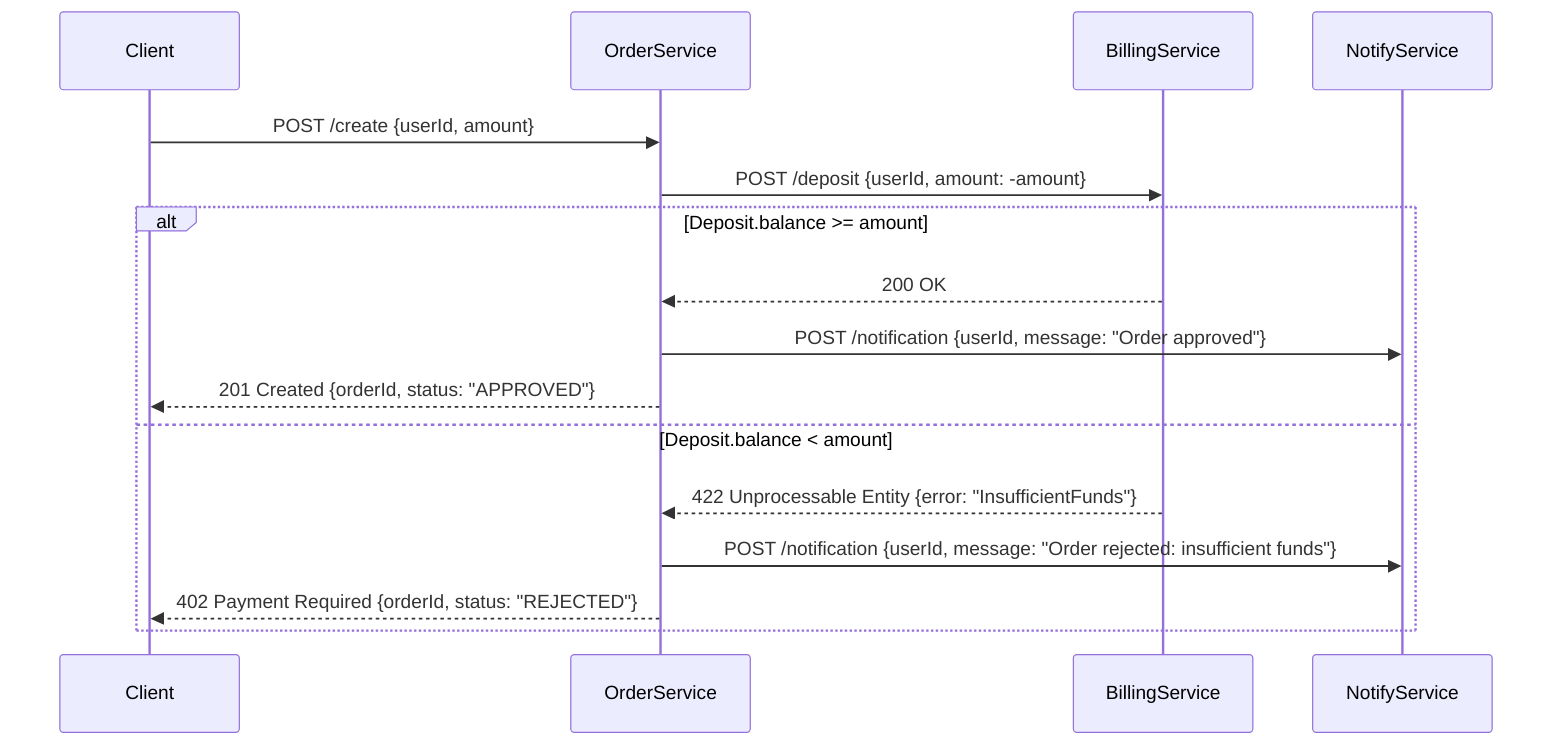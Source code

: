 sequenceDiagram
    participant Client
    participant OrderService
    participant BillingService
    participant NotifyService

    Client->>OrderService: POST /create {userId, amount}
    OrderService->>BillingService: POST /deposit {userId, amount: -amount}    
    alt Deposit.balance >= amount
        BillingService-->>OrderService: 200 OK
        OrderService->>NotifyService: POST /notification {userId, message: "Order approved"}
        OrderService-->>Client: 201 Created {orderId, status: "APPROVED"}
    else Deposit.balance < amount
        BillingService-->>OrderService: 422 Unprocessable Entity {error: "InsufficientFunds"}
        OrderService->>NotifyService: POST /notification {userId, message: "Order rejected: insufficient funds"}
        OrderService-->>Client: 402 Payment Required {orderId, status: "REJECTED"}
    end